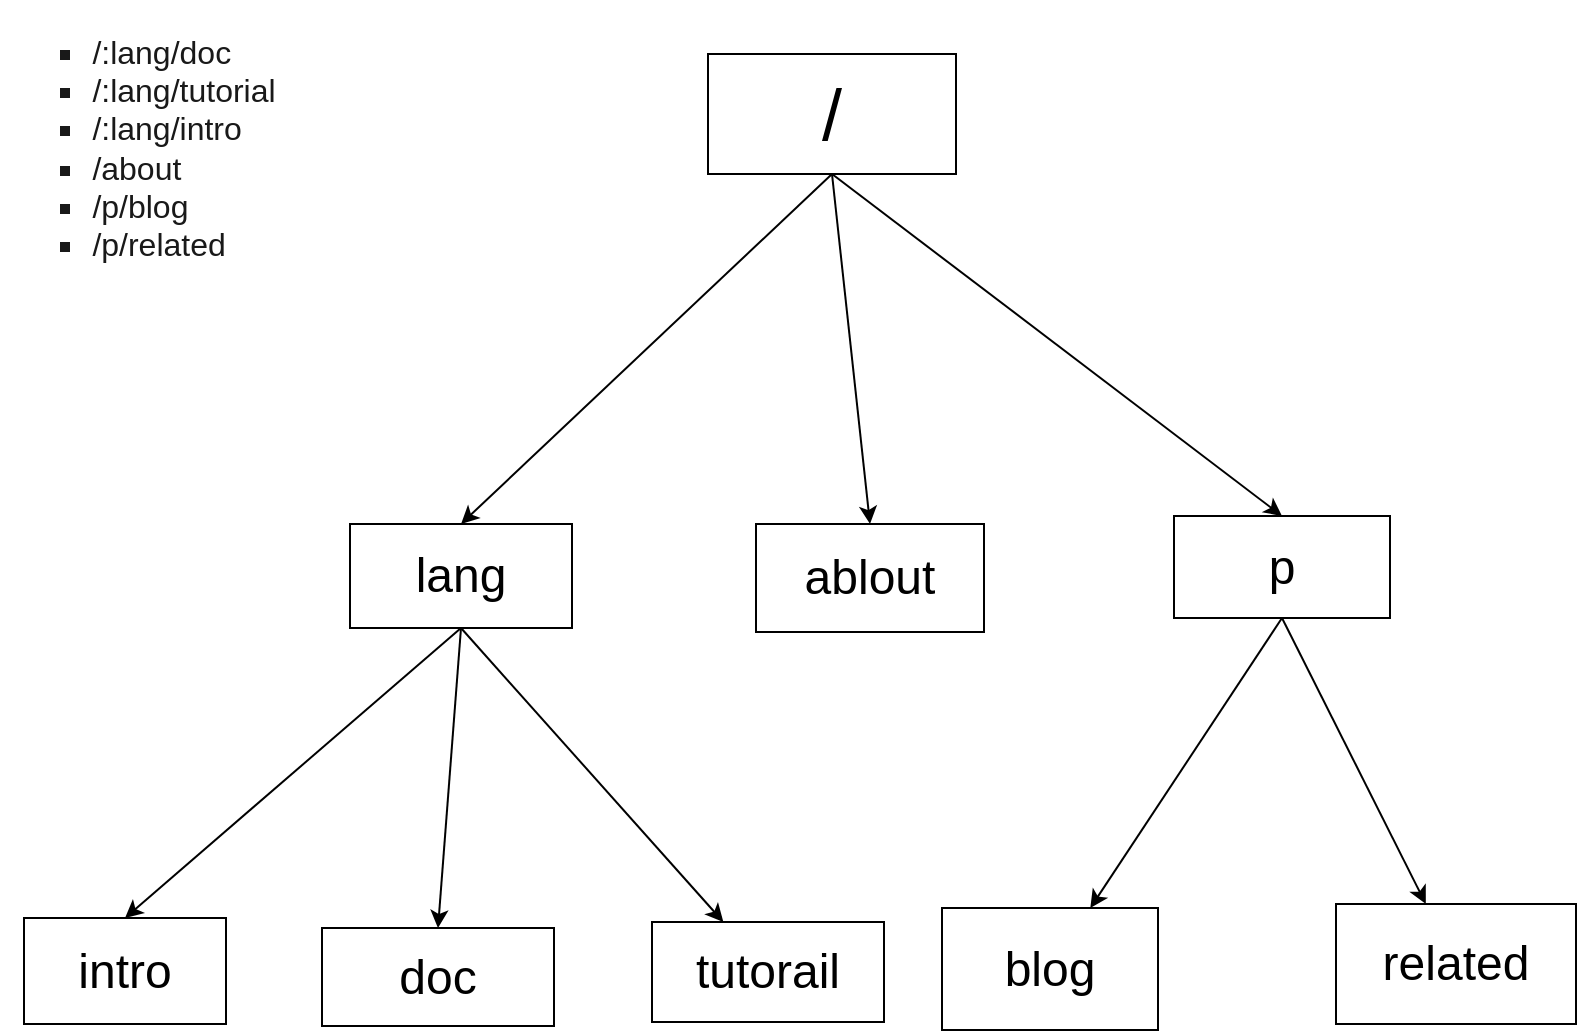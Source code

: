 <mxfile version="22.0.8" type="github">
  <diagram name="第 1 页" id="ipI67Bxv_b7ADUd3dsh9">
    <mxGraphModel dx="962" dy="591" grid="0" gridSize="10" guides="0" tooltips="1" connect="1" arrows="1" fold="1" page="1" pageScale="1" pageWidth="827" pageHeight="1169" math="0" shadow="0">
      <root>
        <mxCell id="0" />
        <mxCell id="1" parent="0" />
        <mxCell id="rlDILn2o4a4pZMaIof26-12" value="&lt;font style=&quot;font-size: 36px;&quot;&gt;/&lt;/font&gt;" style="rounded=0;whiteSpace=wrap;html=1;" vertex="1" parent="1">
          <mxGeometry x="375" y="51" width="124" height="60" as="geometry" />
        </mxCell>
        <mxCell id="rlDILn2o4a4pZMaIof26-16" value="" style="endArrow=classic;html=1;rounded=0;entryX=0.5;entryY=0;entryDx=0;entryDy=0;exitX=0.5;exitY=1;exitDx=0;exitDy=0;" edge="1" parent="1" source="rlDILn2o4a4pZMaIof26-12" target="rlDILn2o4a4pZMaIof26-31">
          <mxGeometry width="50" height="50" relative="1" as="geometry">
            <mxPoint x="488" y="181" as="sourcePoint" />
            <mxPoint x="492" y="300" as="targetPoint" />
          </mxGeometry>
        </mxCell>
        <mxCell id="rlDILn2o4a4pZMaIof26-17" value="&lt;ul style=&quot;box-sizing: border-box; margin: 10px 0px; padding: 0px 0px 0px 1.5em; list-style-type: square; color: rgba(0, 0, 0, 0.9); font-family: &amp;quot;Microsoft YaHei&amp;quot;, Helvetica, &amp;quot;Meiryo UI&amp;quot;, &amp;quot;Malgun Gothic&amp;quot;, &amp;quot;Segoe UI&amp;quot;, &amp;quot;Trebuchet MS&amp;quot;, Monaco, monospace, Tahoma, STXihei, 华文细黑, STHeiti, &amp;quot;Helvetica Neue&amp;quot;, &amp;quot;Droid Sans&amp;quot;, &amp;quot;wenquanyi micro hei&amp;quot;, FreeSans, Arimo, Arial, SimSun, 宋体, Heiti, 黑体, sans-serif; font-size: 16px; text-align: start; background-color: rgb(255, 255, 255);&quot;&gt;&lt;li style=&quot;box-sizing: border-box; margin: 0px; padding: 0px;&quot;&gt;/:lang/doc&lt;/li&gt;&lt;li style=&quot;box-sizing: border-box; margin: 0px; padding: 0px;&quot;&gt;/:lang/tutorial&lt;/li&gt;&lt;li style=&quot;box-sizing: border-box; margin: 0px; padding: 0px;&quot;&gt;/:lang/intro&lt;/li&gt;&lt;li style=&quot;box-sizing: border-box; margin: 0px; padding: 0px;&quot;&gt;/about&lt;/li&gt;&lt;li style=&quot;box-sizing: border-box; margin: 0px; padding: 0px;&quot;&gt;/p/blog&lt;/li&gt;&lt;li style=&quot;box-sizing: border-box; margin: 0px; padding: 0px;&quot;&gt;/p/related&lt;/li&gt;&lt;/ul&gt;" style="text;html=1;strokeColor=none;fillColor=none;align=center;verticalAlign=middle;whiteSpace=wrap;rounded=0;" vertex="1" parent="1">
          <mxGeometry x="21" y="24" width="160" height="148" as="geometry" />
        </mxCell>
        <mxCell id="rlDILn2o4a4pZMaIof26-18" value="" style="endArrow=classic;html=1;rounded=0;exitX=0.5;exitY=1;exitDx=0;exitDy=0;entryX=0.5;entryY=0;entryDx=0;entryDy=0;" edge="1" parent="1" source="rlDILn2o4a4pZMaIof26-12" target="rlDILn2o4a4pZMaIof26-21">
          <mxGeometry width="50" height="50" relative="1" as="geometry">
            <mxPoint x="494.956" y="192.0" as="sourcePoint" />
            <mxPoint x="380" y="273.82" as="targetPoint" />
          </mxGeometry>
        </mxCell>
        <mxCell id="rlDILn2o4a4pZMaIof26-20" value="" style="endArrow=classic;html=1;rounded=0;exitX=0.5;exitY=1;exitDx=0;exitDy=0;entryX=0.5;entryY=0;entryDx=0;entryDy=0;" edge="1" parent="1" source="rlDILn2o4a4pZMaIof26-12" target="rlDILn2o4a4pZMaIof26-34">
          <mxGeometry width="50" height="50" relative="1" as="geometry">
            <mxPoint x="493" y="195" as="sourcePoint" />
            <mxPoint x="617" y="285" as="targetPoint" />
          </mxGeometry>
        </mxCell>
        <mxCell id="rlDILn2o4a4pZMaIof26-21" value="&lt;font style=&quot;font-size: 24px;&quot;&gt;lang&lt;/font&gt;" style="rounded=0;whiteSpace=wrap;html=1;" vertex="1" parent="1">
          <mxGeometry x="196" y="286" width="111" height="52" as="geometry" />
        </mxCell>
        <mxCell id="rlDILn2o4a4pZMaIof26-24" value="" style="endArrow=classic;html=1;rounded=0;entryX=0.5;entryY=0;entryDx=0;entryDy=0;exitX=0.5;exitY=1;exitDx=0;exitDy=0;" edge="1" parent="1" source="rlDILn2o4a4pZMaIof26-21" target="rlDILn2o4a4pZMaIof26-28">
          <mxGeometry width="50" height="50" relative="1" as="geometry">
            <mxPoint x="371" y="325" as="sourcePoint" />
            <mxPoint x="279" y="430" as="targetPoint" />
          </mxGeometry>
        </mxCell>
        <mxCell id="rlDILn2o4a4pZMaIof26-25" value="" style="endArrow=classic;html=1;rounded=0;exitX=0.5;exitY=1;exitDx=0;exitDy=0;" edge="1" parent="1" source="rlDILn2o4a4pZMaIof26-21" target="rlDILn2o4a4pZMaIof26-30">
          <mxGeometry width="50" height="50" relative="1" as="geometry">
            <mxPoint x="373" y="337" as="sourcePoint" />
            <mxPoint x="456" y="427" as="targetPoint" />
          </mxGeometry>
        </mxCell>
        <mxCell id="rlDILn2o4a4pZMaIof26-26" value="" style="endArrow=classic;html=1;rounded=0;entryX=0.5;entryY=0;entryDx=0;entryDy=0;exitX=0.5;exitY=1;exitDx=0;exitDy=0;" edge="1" parent="1" source="rlDILn2o4a4pZMaIof26-21" target="rlDILn2o4a4pZMaIof26-29">
          <mxGeometry width="50" height="50" relative="1" as="geometry">
            <mxPoint x="372" y="338" as="sourcePoint" />
            <mxPoint x="368" y="436" as="targetPoint" />
          </mxGeometry>
        </mxCell>
        <mxCell id="rlDILn2o4a4pZMaIof26-28" value="&lt;font style=&quot;font-size: 24px;&quot;&gt;intro&lt;/font&gt;" style="rounded=0;whiteSpace=wrap;html=1;" vertex="1" parent="1">
          <mxGeometry x="33" y="483" width="101" height="53" as="geometry" />
        </mxCell>
        <mxCell id="rlDILn2o4a4pZMaIof26-29" value="&lt;font style=&quot;font-size: 24px;&quot;&gt;doc&lt;/font&gt;" style="rounded=0;whiteSpace=wrap;html=1;" vertex="1" parent="1">
          <mxGeometry x="182" y="488" width="116" height="49" as="geometry" />
        </mxCell>
        <mxCell id="rlDILn2o4a4pZMaIof26-30" value="&lt;font style=&quot;font-size: 24px;&quot;&gt;tutorail&lt;/font&gt;" style="rounded=0;whiteSpace=wrap;html=1;" vertex="1" parent="1">
          <mxGeometry x="347" y="485" width="116" height="50" as="geometry" />
        </mxCell>
        <mxCell id="rlDILn2o4a4pZMaIof26-31" value="&lt;font style=&quot;font-size: 24px;&quot;&gt;ablout&lt;/font&gt;" style="rounded=0;whiteSpace=wrap;html=1;" vertex="1" parent="1">
          <mxGeometry x="399" y="286" width="114" height="54" as="geometry" />
        </mxCell>
        <mxCell id="rlDILn2o4a4pZMaIof26-33" style="edgeStyle=orthogonalEdgeStyle;rounded=0;orthogonalLoop=1;jettySize=auto;html=1;exitX=0.5;exitY=1;exitDx=0;exitDy=0;" edge="1" parent="1" source="rlDILn2o4a4pZMaIof26-31" target="rlDILn2o4a4pZMaIof26-31">
          <mxGeometry relative="1" as="geometry" />
        </mxCell>
        <mxCell id="rlDILn2o4a4pZMaIof26-34" value="&lt;font style=&quot;font-size: 24px;&quot;&gt;p&lt;/font&gt;" style="rounded=0;whiteSpace=wrap;html=1;" vertex="1" parent="1">
          <mxGeometry x="608" y="282" width="108" height="51" as="geometry" />
        </mxCell>
        <mxCell id="rlDILn2o4a4pZMaIof26-37" value="&lt;font style=&quot;font-size: 24px;&quot;&gt;blog&lt;/font&gt;" style="rounded=0;whiteSpace=wrap;html=1;" vertex="1" parent="1">
          <mxGeometry x="492" y="478" width="108" height="61" as="geometry" />
        </mxCell>
        <mxCell id="rlDILn2o4a4pZMaIof26-39" value="" style="endArrow=classic;html=1;rounded=0;exitX=0.5;exitY=1;exitDx=0;exitDy=0;" edge="1" parent="1" source="rlDILn2o4a4pZMaIof26-34" target="rlDILn2o4a4pZMaIof26-37">
          <mxGeometry width="50" height="50" relative="1" as="geometry">
            <mxPoint x="315" y="302" as="sourcePoint" />
            <mxPoint x="365" y="252" as="targetPoint" />
          </mxGeometry>
        </mxCell>
        <mxCell id="rlDILn2o4a4pZMaIof26-40" value="" style="endArrow=classic;html=1;rounded=0;exitX=0.5;exitY=1;exitDx=0;exitDy=0;" edge="1" parent="1" source="rlDILn2o4a4pZMaIof26-34" target="rlDILn2o4a4pZMaIof26-41">
          <mxGeometry width="50" height="50" relative="1" as="geometry">
            <mxPoint x="315" y="302" as="sourcePoint" />
            <mxPoint x="776" y="473" as="targetPoint" />
          </mxGeometry>
        </mxCell>
        <mxCell id="rlDILn2o4a4pZMaIof26-41" value="&lt;font style=&quot;font-size: 24px;&quot;&gt;related&lt;/font&gt;" style="rounded=0;whiteSpace=wrap;html=1;" vertex="1" parent="1">
          <mxGeometry x="689" y="476" width="120" height="60" as="geometry" />
        </mxCell>
      </root>
    </mxGraphModel>
  </diagram>
</mxfile>
